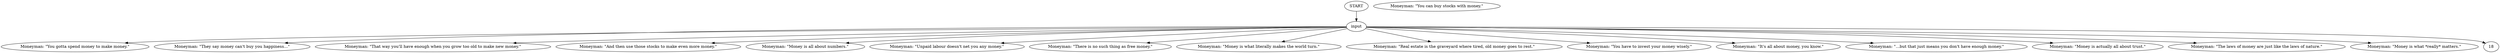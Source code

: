 # WHIRLING / MONEYMAN barks
# A wildly succesful barking moneyman exclaims lots of comments about money.
# ==================================================
digraph G {
	  0 [label="START"];
	  1 [label="input"];
	  2 [label="Moneyman: \"You gotta spend money to make money.\""];
	  3 [label="Moneyman: \"They say money can't buy you happiness...\""];
	  4 [label="Moneyman: \"That way you'll have enough when you grow too old to make new money.\""];
	  5 [label="Moneyman: \"And then use those stocks to make even more money.\""];
	  6 [label="Moneyman: \"Money is all about numbers.\""];
	  7 [label="Moneyman: \"Unpaid labour doesn't net you any money.\""];
	  8 [label="Moneyman: \"There is no such thing as free money.\""];
	  9 [label="Moneyman: \"Money is what literally makes the world turn.\""];
	  10 [label="Moneyman: \"Real estate is the graveyard where tired, old money goes to rest.\""];
	  11 [label="Moneyman: \"You have to invest your money wisely.\""];
	  12 [label="Moneyman: \"It's all about money, you know.\""];
	  13 [label="Moneyman: \"...but that just means you don't have enough money.\""];
	  14 [label="Moneyman: \"Money is actually all about trust.\""];
	  15 [label="Moneyman: \"You can buy stocks with money.\""];
	  16 [label="Moneyman: \"The laws of money are just like the laws of nature.\""];
	  17 [label="Moneyman: \"Money is what *really* matters.\""];
	  0 -> 1
	  1 -> 2
	  1 -> 3
	  1 -> 4
	  1 -> 5
	  1 -> 6
	  1 -> 7
	  1 -> 8
	  1 -> 9
	  1 -> 10
	  1 -> 11
	  1 -> 12
	  1 -> 13
	  1 -> 14
	  1 -> 16
	  1 -> 17
	  1 -> 18
}

